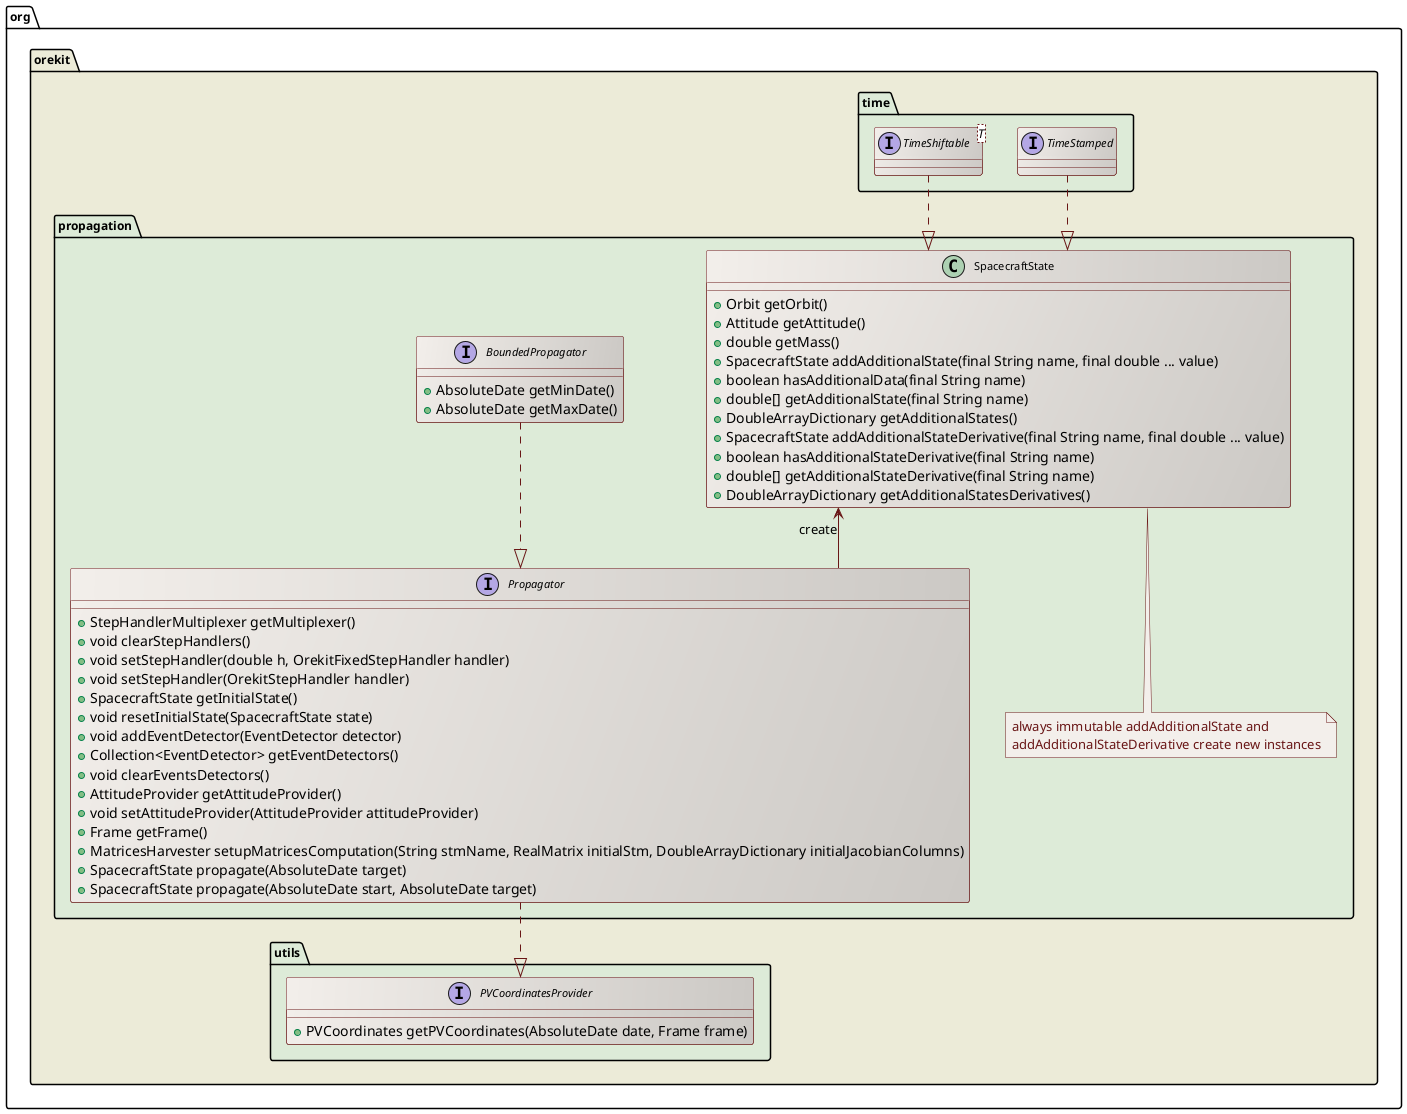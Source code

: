' Copyright 2002-2025 CS GROUP
' Licensed to CS GROUP (CS) under one or more
' contributor license agreements.  See the NOTICE file distributed with
' this work for additional information regarding copyright ownership.
' CS licenses this file to You under the Apache License, Version 2.0
' (the "License"); you may not use this file except in compliance with
' the License.  You may obtain a copy of the License at
'
'   http://www.apache.org/licenses/LICENSE-2.0
'
' Unless required by applicable law or agreed to in writing, software
' distributed under the License is distributed on an "AS IS" BASIS,
' WITHOUT WARRANTIES OR CONDITIONS OF ANY KIND, either express or implied.
' See the License for the specific language governing permissions and
' limitations under the License.
 
@startuml

  skinparam svek                  true
  skinparam ClassBackgroundColor  #F3EFEB/CCC9C5
  skinparam ClassArrowColor       #691616
  skinparam ClassBorderColor      #691616
  skinparam NoteBackgroundColor   #F3EFEB
  skinparam NoteBorderColor       #691616
  skinparam NoteFontColor         #691616
  skinparam ClassFontSize         11
  skinparam PackageFontSize       12
  skinparam linetype              ortho

  package org.orekit #ECEBD8 {

    package time #DDEBD8 {

      interface TimeStamped

      interface "TimeShiftable<T>" as TimeShiftable_T_

    }

    package propagation #DDEBD8 {

      class SpacecraftState {
        +Orbit getOrbit()
        +Attitude getAttitude()
        +double getMass()
        +SpacecraftState addAdditionalState(final String name, final double ... value)
        +boolean hasAdditionalData(final String name)
        +double[] getAdditionalState(final String name)
        +DoubleArrayDictionary getAdditionalStates()
        +SpacecraftState addAdditionalStateDerivative(final String name, final double ... value)
        +boolean hasAdditionalStateDerivative(final String name)
        +double[] getAdditionalStateDerivative(final String name)
        +DoubleArrayDictionary getAdditionalStatesDerivatives()
      }
      note bottom
        always immutable addAdditionalState and
        addAdditionalStateDerivative create new instances
      end note

      interface BoundedPropagator {
        +AbsoluteDate getMinDate()
        +AbsoluteDate getMaxDate()
      }

      interface Propagator {
        +StepHandlerMultiplexer getMultiplexer()
        +void clearStepHandlers()
        +void setStepHandler(double h, OrekitFixedStepHandler handler)
        +void setStepHandler(OrekitStepHandler handler)
        +SpacecraftState getInitialState()
        +void resetInitialState(SpacecraftState state)
        +void addEventDetector(EventDetector detector)
        +Collection<EventDetector> getEventDetectors()
        +void clearEventsDetectors()
        +AttitudeProvider getAttitudeProvider()
        +void setAttitudeProvider(AttitudeProvider attitudeProvider)
        +Frame getFrame()
        +MatricesHarvester setupMatricesComputation(String stmName, RealMatrix initialStm, DoubleArrayDictionary initialJacobianColumns)
        +SpacecraftState propagate(AbsoluteDate target)
        +SpacecraftState propagate(AbsoluteDate start, AbsoluteDate target)
      }

      BoundedPropagator ..|> Propagator
      SpacecraftState <-- Propagator : create

     TimeStamped         ..|> SpacecraftState
     TimeShiftable_T_    ..|> SpacecraftState

   }

    package utils #DDEBD8 {

      interface PVCoordinatesProvider {
        +PVCoordinates getPVCoordinates(AbsoluteDate date, Frame frame)
      }

      Propagator ..|> PVCoordinatesProvider
    }

 }

@enduml
